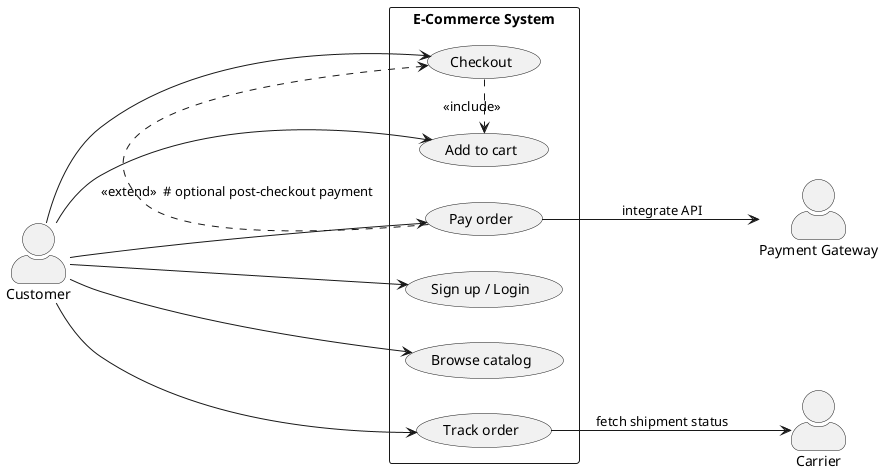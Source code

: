 @startuml
left to right direction
skinparam actorStyle awesome

actor "Customer" as Customer
actor "Payment Gateway" as PG
actor "Carrier" as Carrier

rectangle "E-Commerce System" as Sys {
  usecase "Sign up / Login" as UC_Login
  usecase "Browse catalog" as UC_Browse
  usecase "Add to cart" as UC_Add
  usecase "Checkout" as UC_Checkout
  usecase "Pay order" as UC_Pay
  usecase "Track order" as UC_Track
}

Customer --> UC_Login
Customer --> UC_Browse
Customer --> UC_Add
Customer --> UC_Checkout
Customer --> UC_Pay
Customer --> UC_Track

UC_Pay --> PG : integrate API
UC_Track --> Carrier : fetch shipment status

UC_Checkout .> UC_Add : <<include>>
UC_Pay .> UC_Checkout : <<extend>>  # optional post-checkout payment

@enduml
